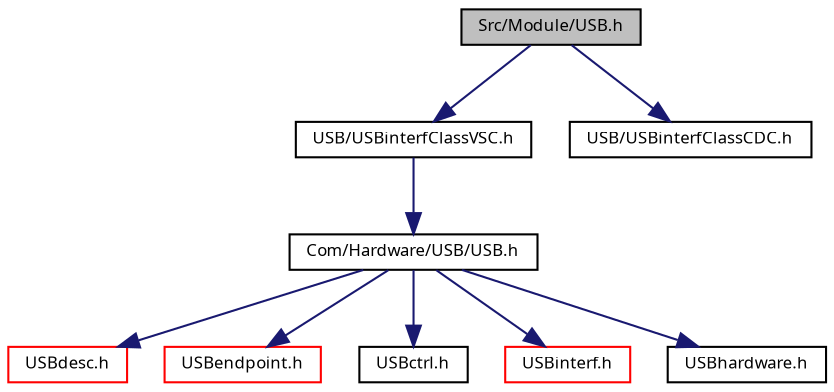 digraph "Src/Module/USB.h"
{
  edge [fontname="Sans",fontsize="8",labelfontname="Sans",labelfontsize="8"];
  node [fontname="Sans",fontsize="8",shape=record];
  Node1 [label="Src/Module/USB.h",height=0.2,width=0.4,color="black", fillcolor="grey75", style="filled", fontcolor="black"];
  Node1 -> Node2 [color="midnightblue",fontsize="8",style="solid",fontname="Sans"];
  Node2 [label="USB/USBinterfClassVSC.h",height=0.2,width=0.4,color="black", fillcolor="white", style="filled",URL="$_u_s_binterf_class_v_s_c_8h.html"];
  Node2 -> Node3 [color="midnightblue",fontsize="8",style="solid",fontname="Sans"];
  Node3 [label="Com/Hardware/USB/USB.h",height=0.2,width=0.4,color="black", fillcolor="white", style="filled",URL="$_com_2_hardware_2_u_s_b_2_u_s_b_8h_source.html"];
  Node3 -> Node4 [color="midnightblue",fontsize="8",style="solid",fontname="Sans"];
  Node4 [label="USBdesc.h",height=0.2,width=0.4,color="red", fillcolor="white", style="filled",URL="$_u_s_bdesc_8h.html"];
  Node3 -> Node5 [color="midnightblue",fontsize="8",style="solid",fontname="Sans"];
  Node5 [label="USBendpoint.h",height=0.2,width=0.4,color="red", fillcolor="white", style="filled",URL="$_u_s_bendpoint_8h.html"];
  Node3 -> Node6 [color="midnightblue",fontsize="8",style="solid",fontname="Sans"];
  Node6 [label="USBctrl.h",height=0.2,width=0.4,color="black", fillcolor="white", style="filled",URL="$_u_s_bctrl_8h.html"];
  Node3 -> Node7 [color="midnightblue",fontsize="8",style="solid",fontname="Sans"];
  Node7 [label="USBinterf.h",height=0.2,width=0.4,color="red", fillcolor="white", style="filled",URL="$_u_s_binterf_8h.html"];
  Node3 -> Node8 [color="midnightblue",fontsize="8",style="solid",fontname="Sans"];
  Node8 [label="USBhardware.h",height=0.2,width=0.4,color="black", fillcolor="white", style="filled",URL="$_u_s_bhardware_8h.html"];
  Node1 -> Node9 [color="midnightblue",fontsize="8",style="solid",fontname="Sans"];
  Node9 [label="USB/USBinterfClassCDC.h",height=0.2,width=0.4,color="black", fillcolor="white", style="filled",URL="$_u_s_binterf_class_c_d_c_8h_source.html"];
}
